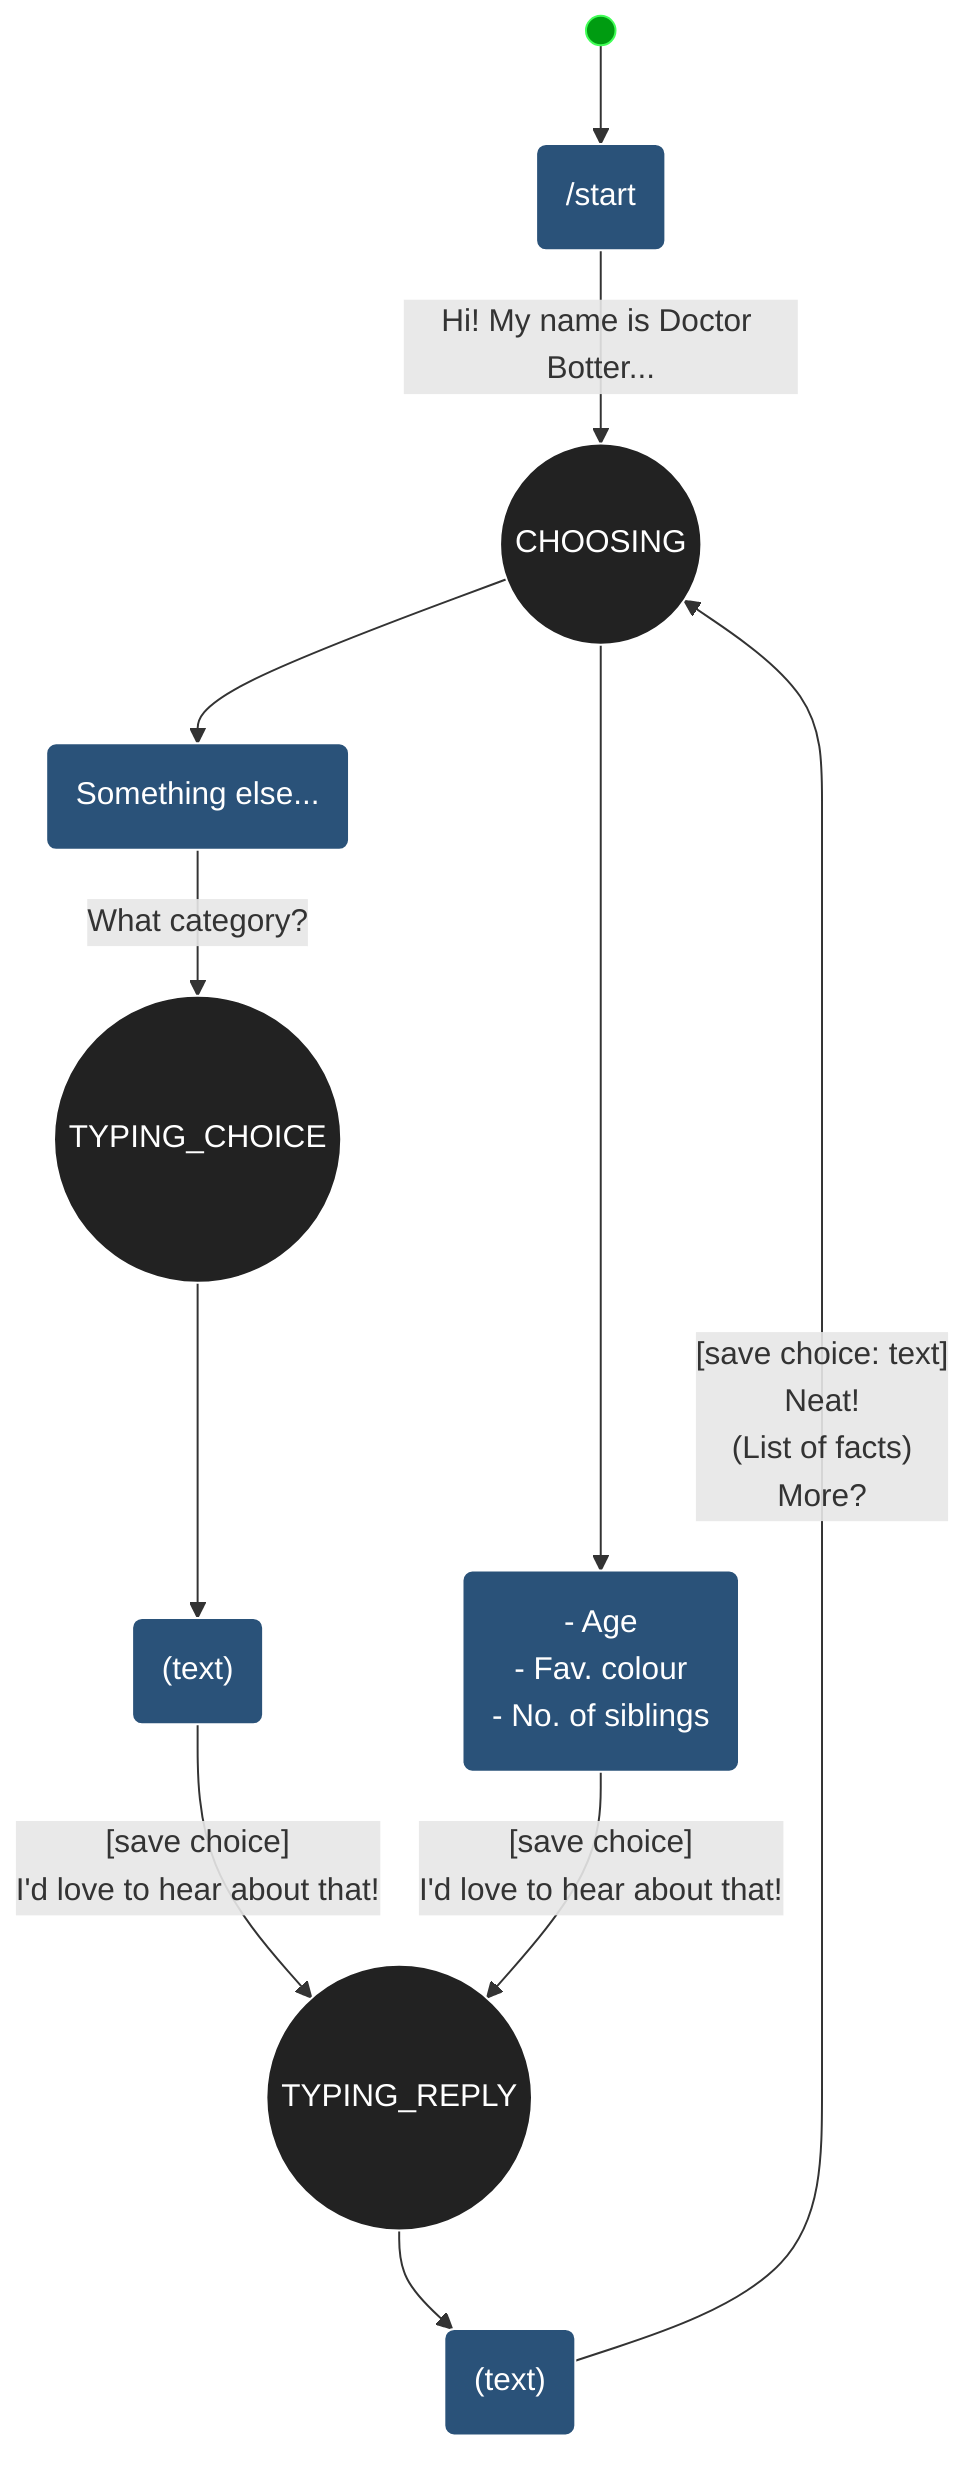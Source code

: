 flowchart TB
    %% Documentation: https://mermaid-js.github.io/mermaid/#/flowchart
    firstState((" ")):::firstState --> A("/start"):::userInput
    A -->|Hi! My name is Doctor Botter...| B((CHOOSING)):::state
    B --> C("Something else..."):::userInput 
    C --> |What category?| D((TYPING_CHOICE)):::state
    D --> E("(text)"):::userInput
    E --> |"[save choice] <br /> I'd love to hear about that!"| F((TYPING_REPLY)):::state
    F --> G("(text)"):::userInput
    G --> |"[save choice: text] <br /> Neat! <br /> (List of facts) <br /> More?"| B
    B --> H("- Age <br /> - Fav. colour <br /> - No. of siblings"):::userInput
    H --> |"[save choice] <br /> I'd love to hear about that!"| F
    classDef userInput  fill:#2a5279, color:#ffffff, stroke:#ffffff
    classDef state fill:#222222, color:#ffffff, stroke:#ffffff
    classDef firstState fill:#009c11, stroke:#42FF57, color:#ffffff
    classDef termination fill:#bb0007, stroke:#E60109, color:#ffffff